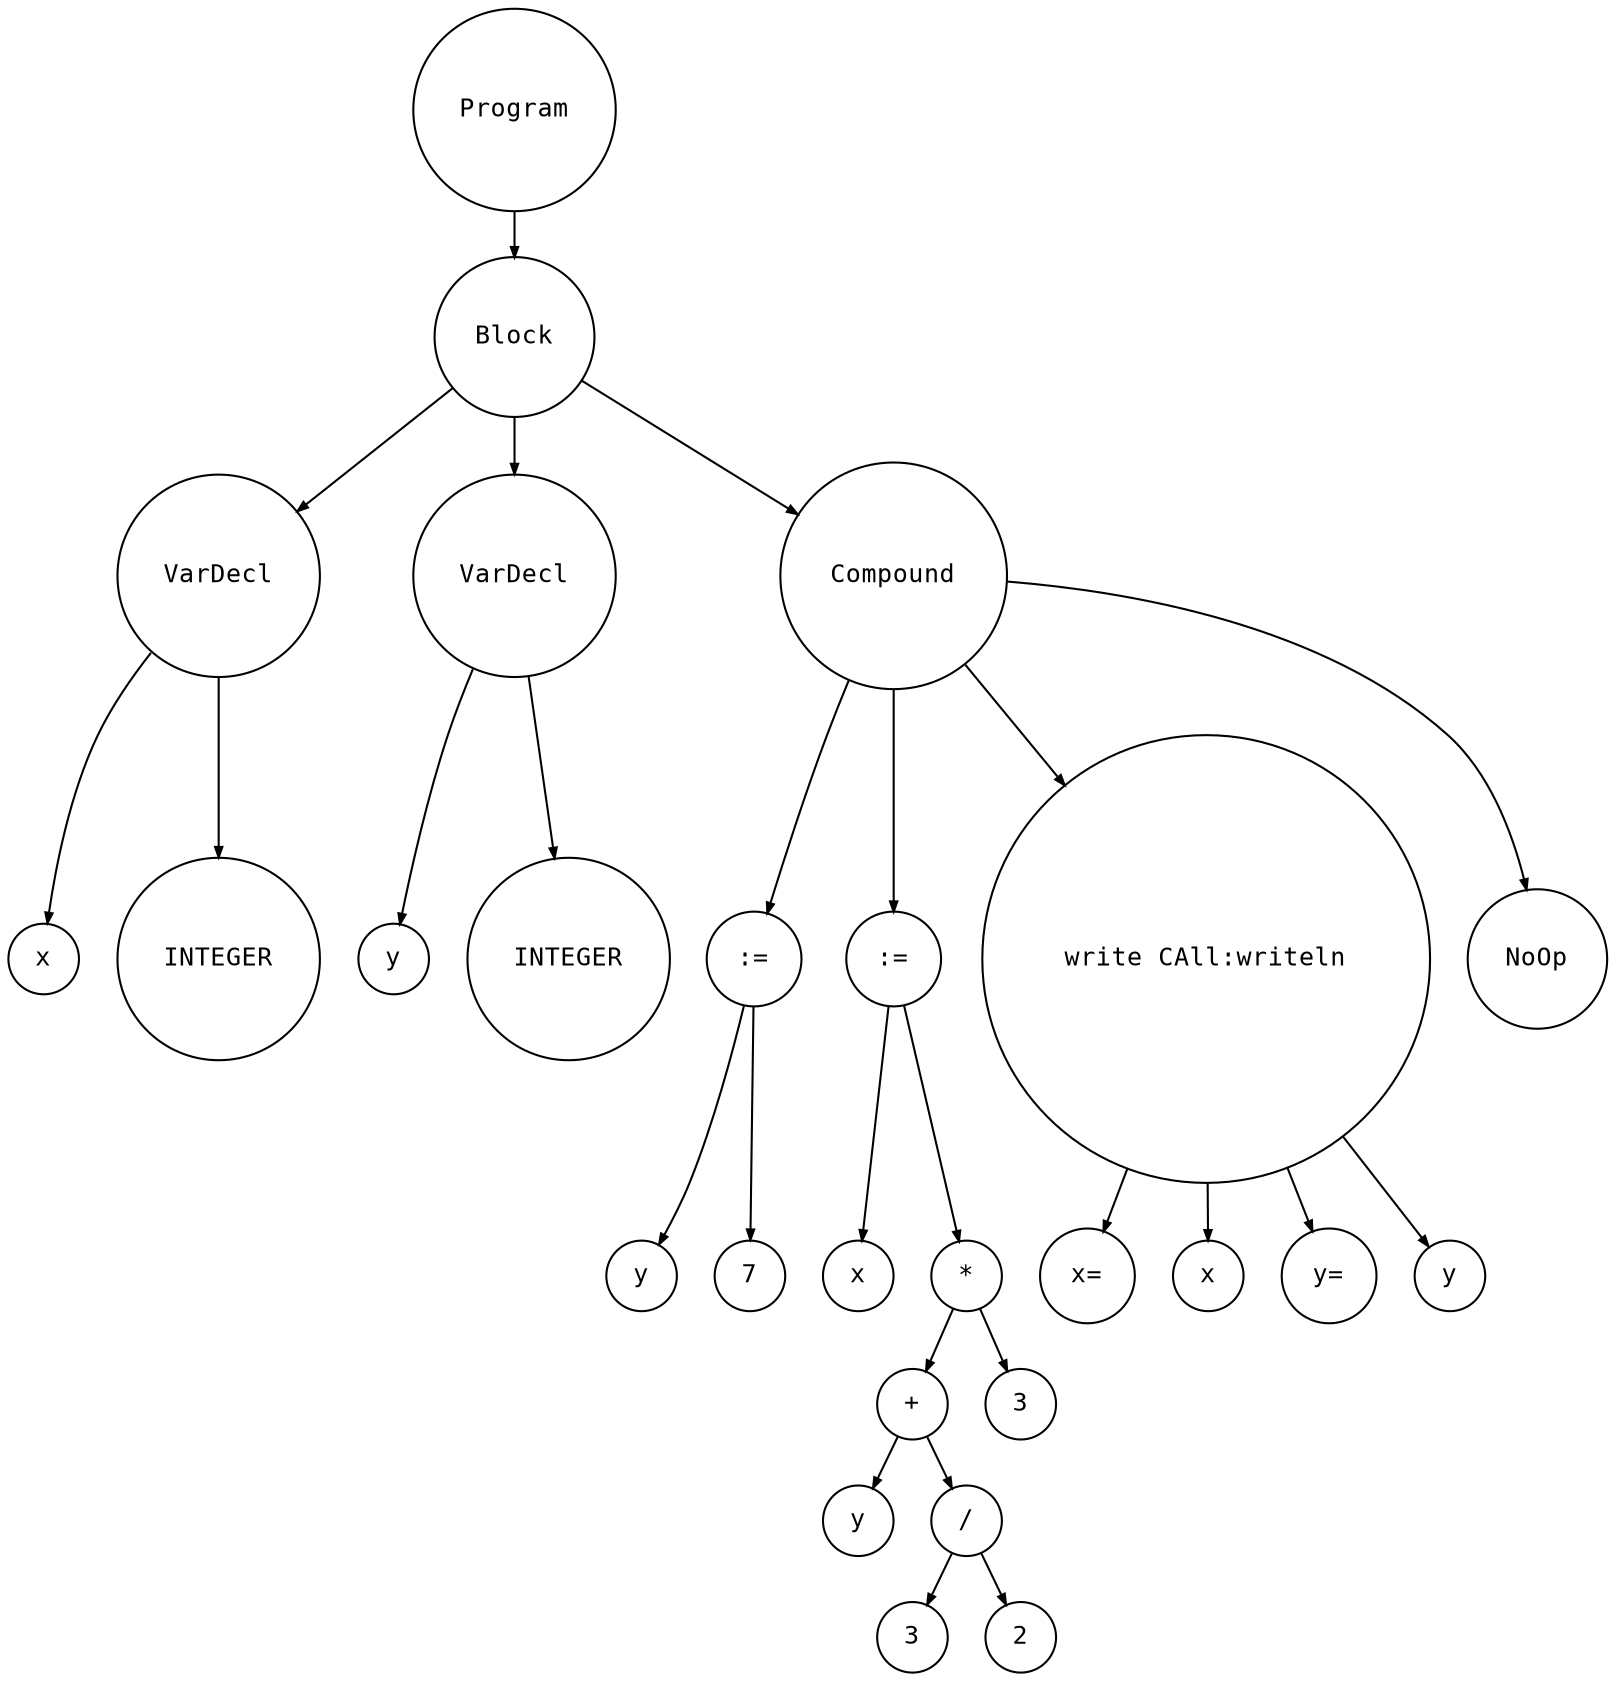 digraph astgraph {
  node [shape=circle, fontsize=12, fontname="Courier", height=.1];
  ranksep=.3;
  edge [arrowsize=.5]

  node1 [label="Program"]
  node2 [label="Block"]
  node3 [label="VarDecl"]
  node4 [label="x"]
  node3 -> node4
  node5 [label="INTEGER"]
  node3 -> node5
  node6 [label="VarDecl"]
  node7 [label="y"]
  node6 -> node7
  node8 [label="INTEGER"]
  node6 -> node8
  node9 [label="Compound"]
  node10 [label=":="]
  node11 [label="y"]
  node12 [label="7"]
  node10 -> node11
  node10 -> node12
  node9 -> node10
  node13 [label=":="]
  node14 [label="x"]
  node15 [label="*"]
  node16 [label="+"]
  node17 [label="y"]
  node18 [label="/"]
  node19 [label="3"]
  node20 [label="2"]
  node18 -> node19
  node18 -> node20
  node16 -> node17
  node16 -> node18
  node21 [label="3"]
  node15 -> node16
  node15 -> node21
  node13 -> node14
  node13 -> node15
  node9 -> node13
  node22 [label="write CAll:writeln"]
  node23 [label="x="]
  node22 -> node23
  node24 [label="x"]
  node22 -> node24
  node25 [label="y="]
  node22 -> node25
  node26 [label="y"]
  node22 -> node26
  node9 -> node22
  node27 [label="NoOp"]
  node9 -> node27
  node2 -> node3
  node2 -> node6
  node2 -> node9
  node1 -> node2
}
